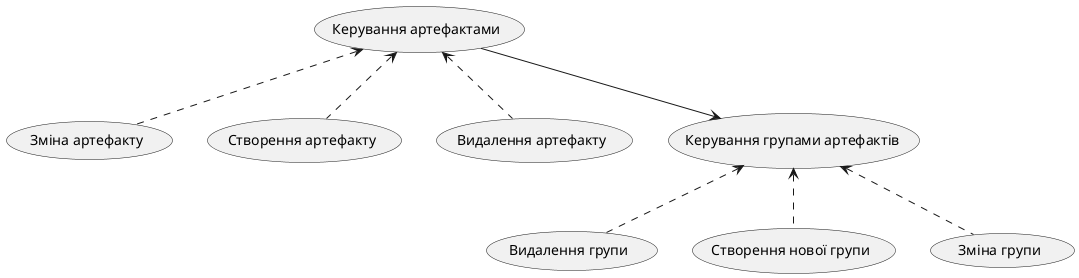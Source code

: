 @startuml
(Керування артефактами) as (КА)
(КА)<..(Зміна артефакту)
(КА)<..(Створення артефакту)
(КА)<..(Видалення артефакту)

(Керування групами артефактів)as (КГА)
(КА) --> (КГА)
(КГА)<..(Видалення групи)
(КГА)<..(Створення нової групи)
(КГА)<..(Зміна групи)
@enduml